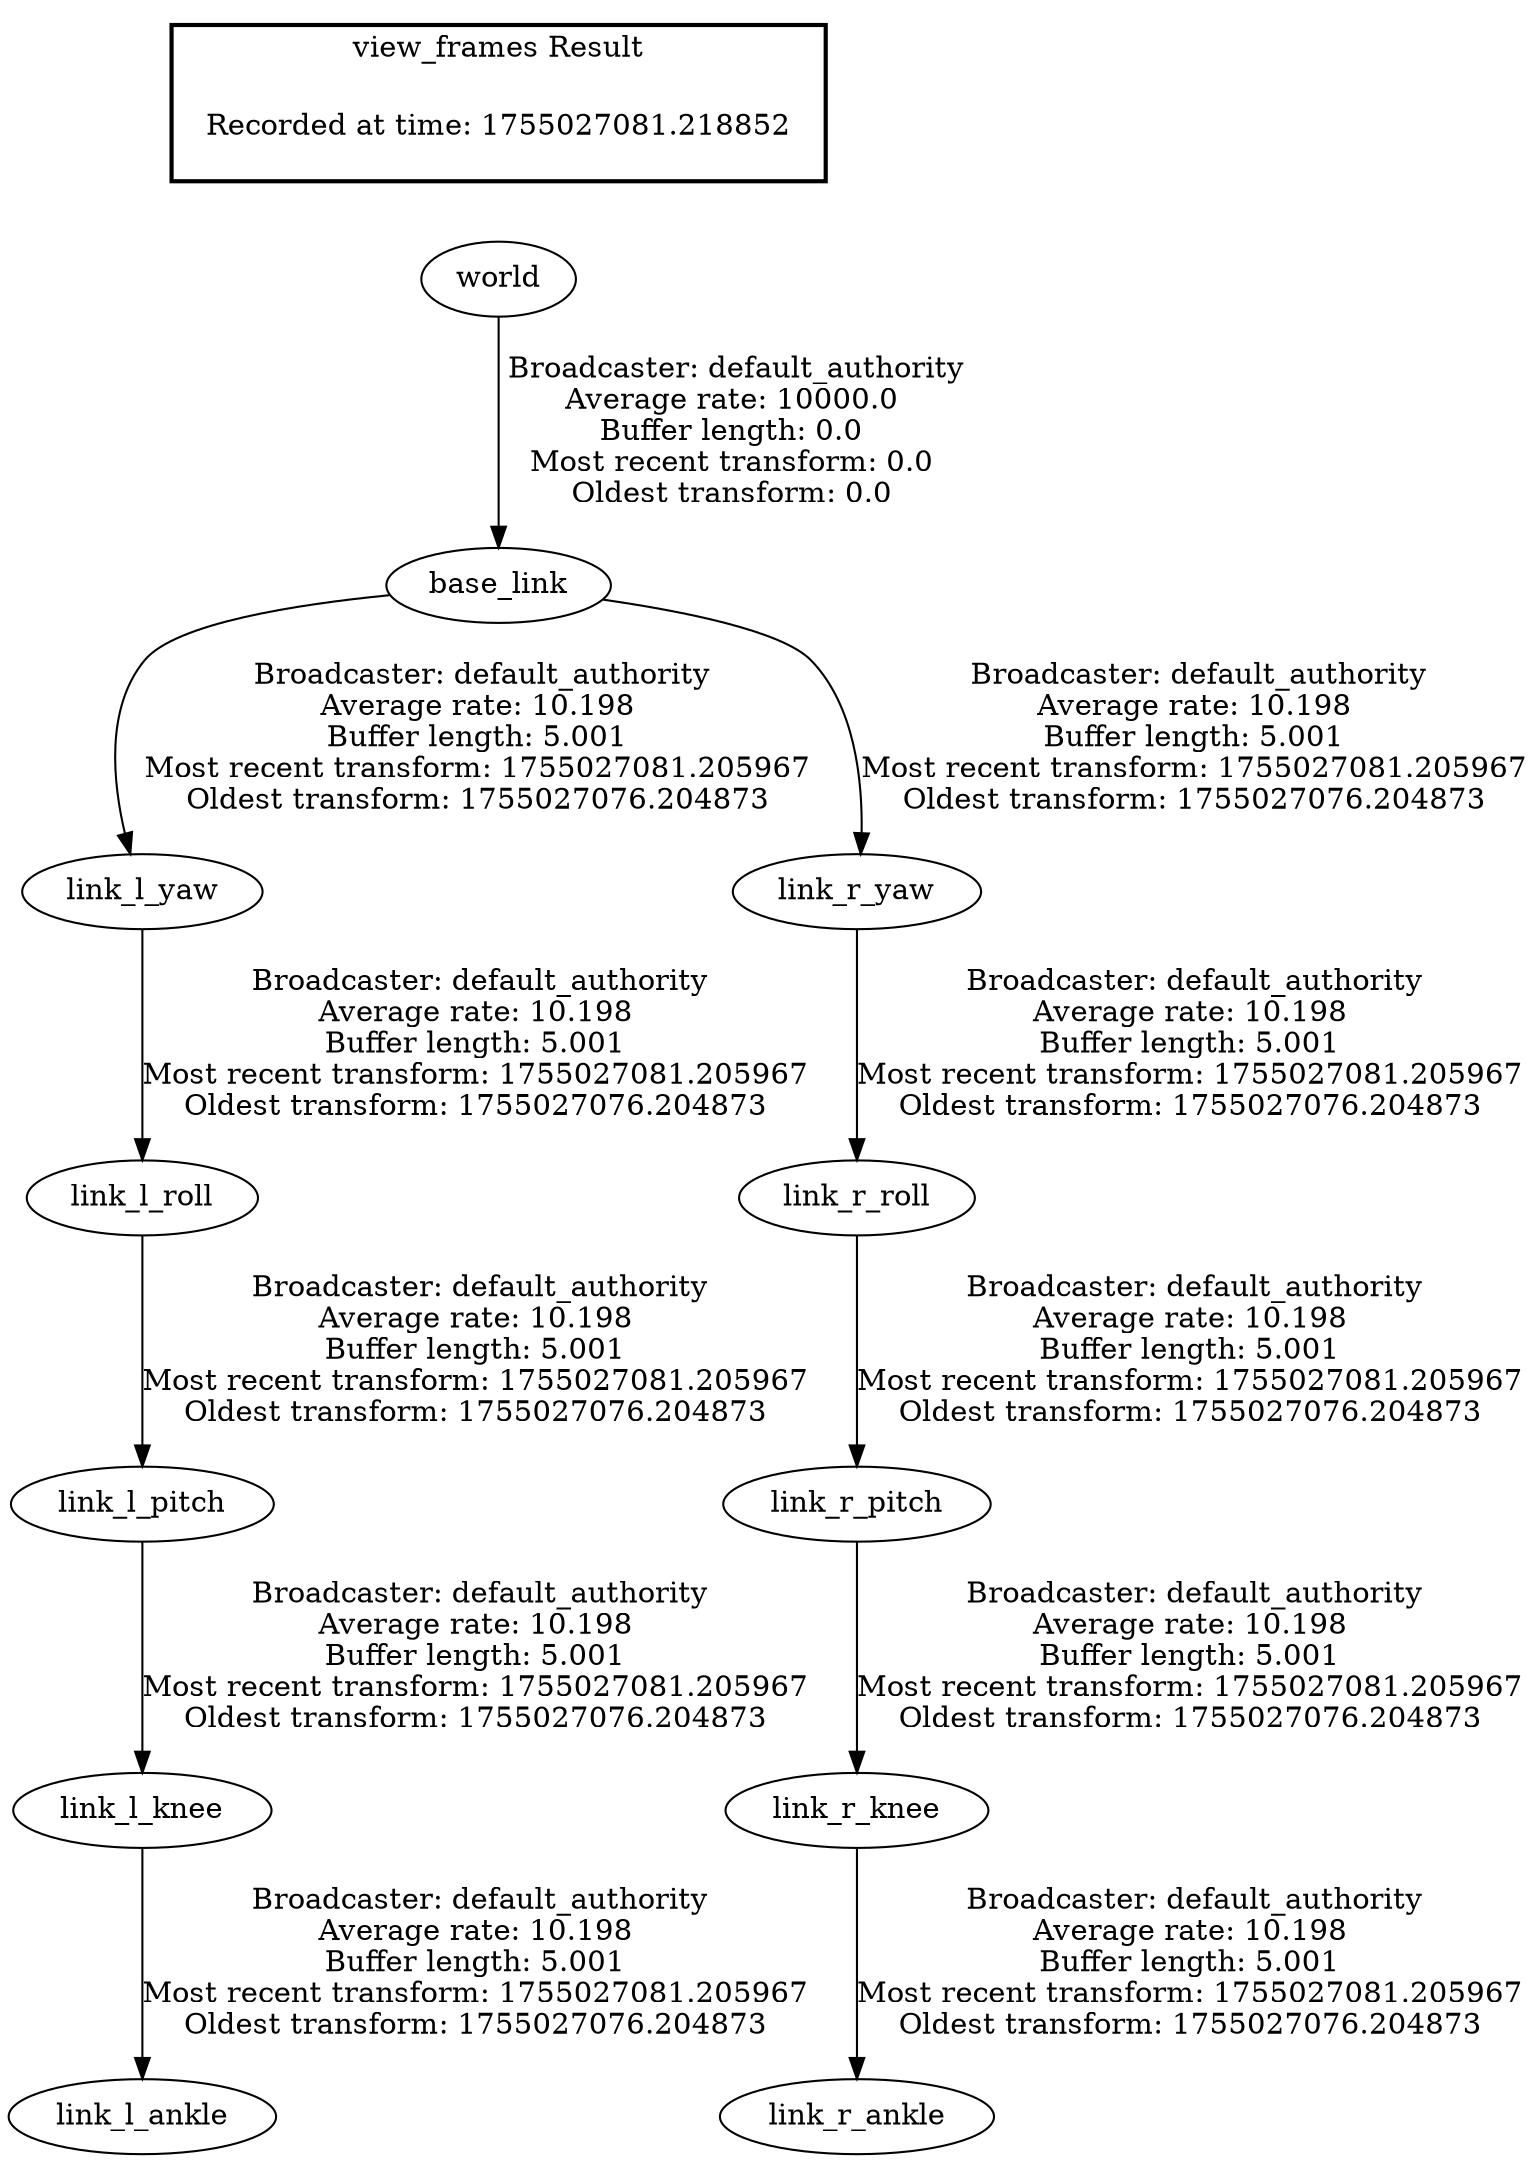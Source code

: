 digraph G {
"world" -> "base_link"[label=" Broadcaster: default_authority\nAverage rate: 10000.0\nBuffer length: 0.0\nMost recent transform: 0.0\nOldest transform: 0.0\n"];
"link_l_knee" -> "link_l_ankle"[label=" Broadcaster: default_authority\nAverage rate: 10.198\nBuffer length: 5.001\nMost recent transform: 1755027081.205967\nOldest transform: 1755027076.204873\n"];
"link_l_pitch" -> "link_l_knee"[label=" Broadcaster: default_authority\nAverage rate: 10.198\nBuffer length: 5.001\nMost recent transform: 1755027081.205967\nOldest transform: 1755027076.204873\n"];
"link_l_roll" -> "link_l_pitch"[label=" Broadcaster: default_authority\nAverage rate: 10.198\nBuffer length: 5.001\nMost recent transform: 1755027081.205967\nOldest transform: 1755027076.204873\n"];
"link_l_yaw" -> "link_l_roll"[label=" Broadcaster: default_authority\nAverage rate: 10.198\nBuffer length: 5.001\nMost recent transform: 1755027081.205967\nOldest transform: 1755027076.204873\n"];
"base_link" -> "link_l_yaw"[label=" Broadcaster: default_authority\nAverage rate: 10.198\nBuffer length: 5.001\nMost recent transform: 1755027081.205967\nOldest transform: 1755027076.204873\n"];
"link_r_knee" -> "link_r_ankle"[label=" Broadcaster: default_authority\nAverage rate: 10.198\nBuffer length: 5.001\nMost recent transform: 1755027081.205967\nOldest transform: 1755027076.204873\n"];
"link_r_pitch" -> "link_r_knee"[label=" Broadcaster: default_authority\nAverage rate: 10.198\nBuffer length: 5.001\nMost recent transform: 1755027081.205967\nOldest transform: 1755027076.204873\n"];
"link_r_roll" -> "link_r_pitch"[label=" Broadcaster: default_authority\nAverage rate: 10.198\nBuffer length: 5.001\nMost recent transform: 1755027081.205967\nOldest transform: 1755027076.204873\n"];
"link_r_yaw" -> "link_r_roll"[label=" Broadcaster: default_authority\nAverage rate: 10.198\nBuffer length: 5.001\nMost recent transform: 1755027081.205967\nOldest transform: 1755027076.204873\n"];
"base_link" -> "link_r_yaw"[label=" Broadcaster: default_authority\nAverage rate: 10.198\nBuffer length: 5.001\nMost recent transform: 1755027081.205967\nOldest transform: 1755027076.204873\n"];
edge [style=invis];
 subgraph cluster_legend { style=bold; color=black; label ="view_frames Result";
"Recorded at time: 1755027081.218852"[ shape=plaintext ] ;
}->"world";
}